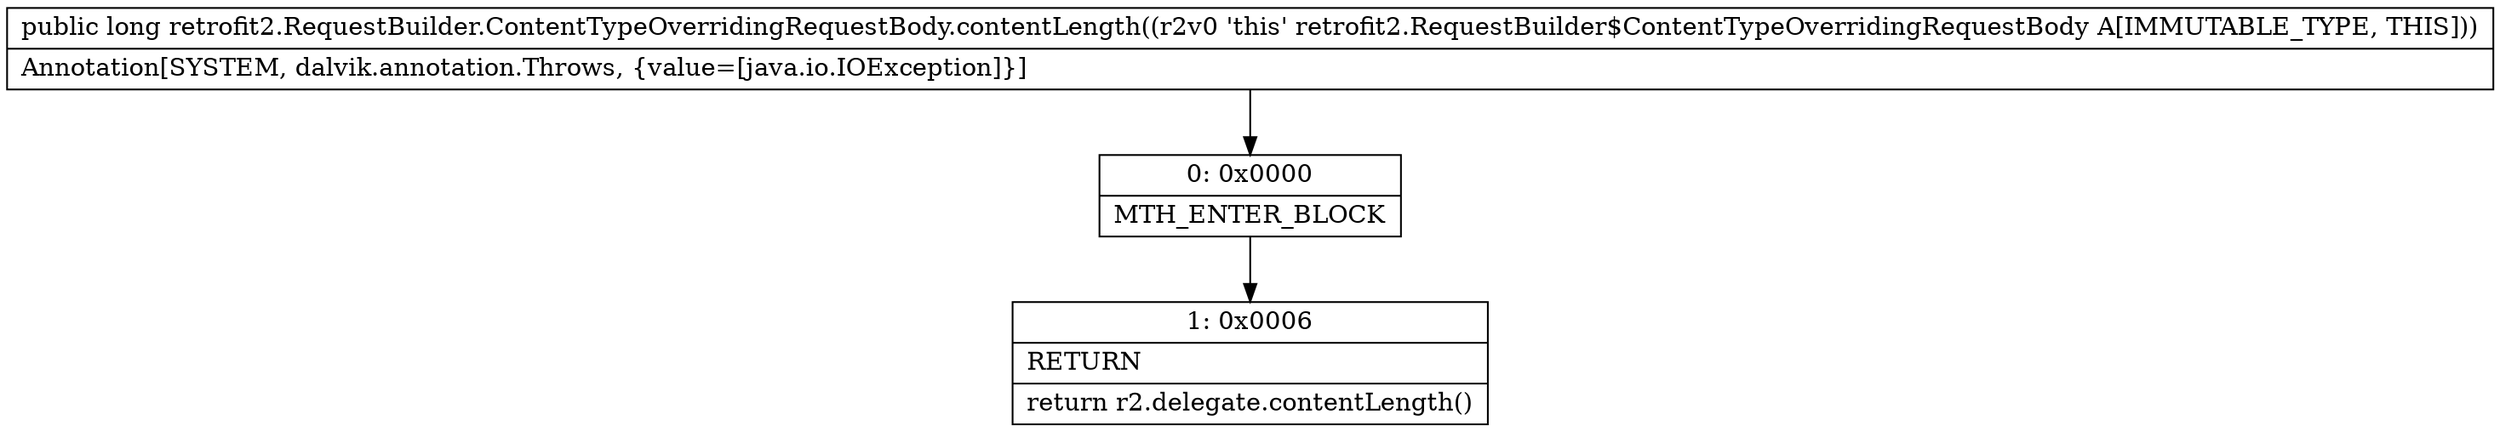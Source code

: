 digraph "CFG forretrofit2.RequestBuilder.ContentTypeOverridingRequestBody.contentLength()J" {
Node_0 [shape=record,label="{0\:\ 0x0000|MTH_ENTER_BLOCK\l}"];
Node_1 [shape=record,label="{1\:\ 0x0006|RETURN\l|return r2.delegate.contentLength()\l}"];
MethodNode[shape=record,label="{public long retrofit2.RequestBuilder.ContentTypeOverridingRequestBody.contentLength((r2v0 'this' retrofit2.RequestBuilder$ContentTypeOverridingRequestBody A[IMMUTABLE_TYPE, THIS]))  | Annotation[SYSTEM, dalvik.annotation.Throws, \{value=[java.io.IOException]\}]\l}"];
MethodNode -> Node_0;
Node_0 -> Node_1;
}

